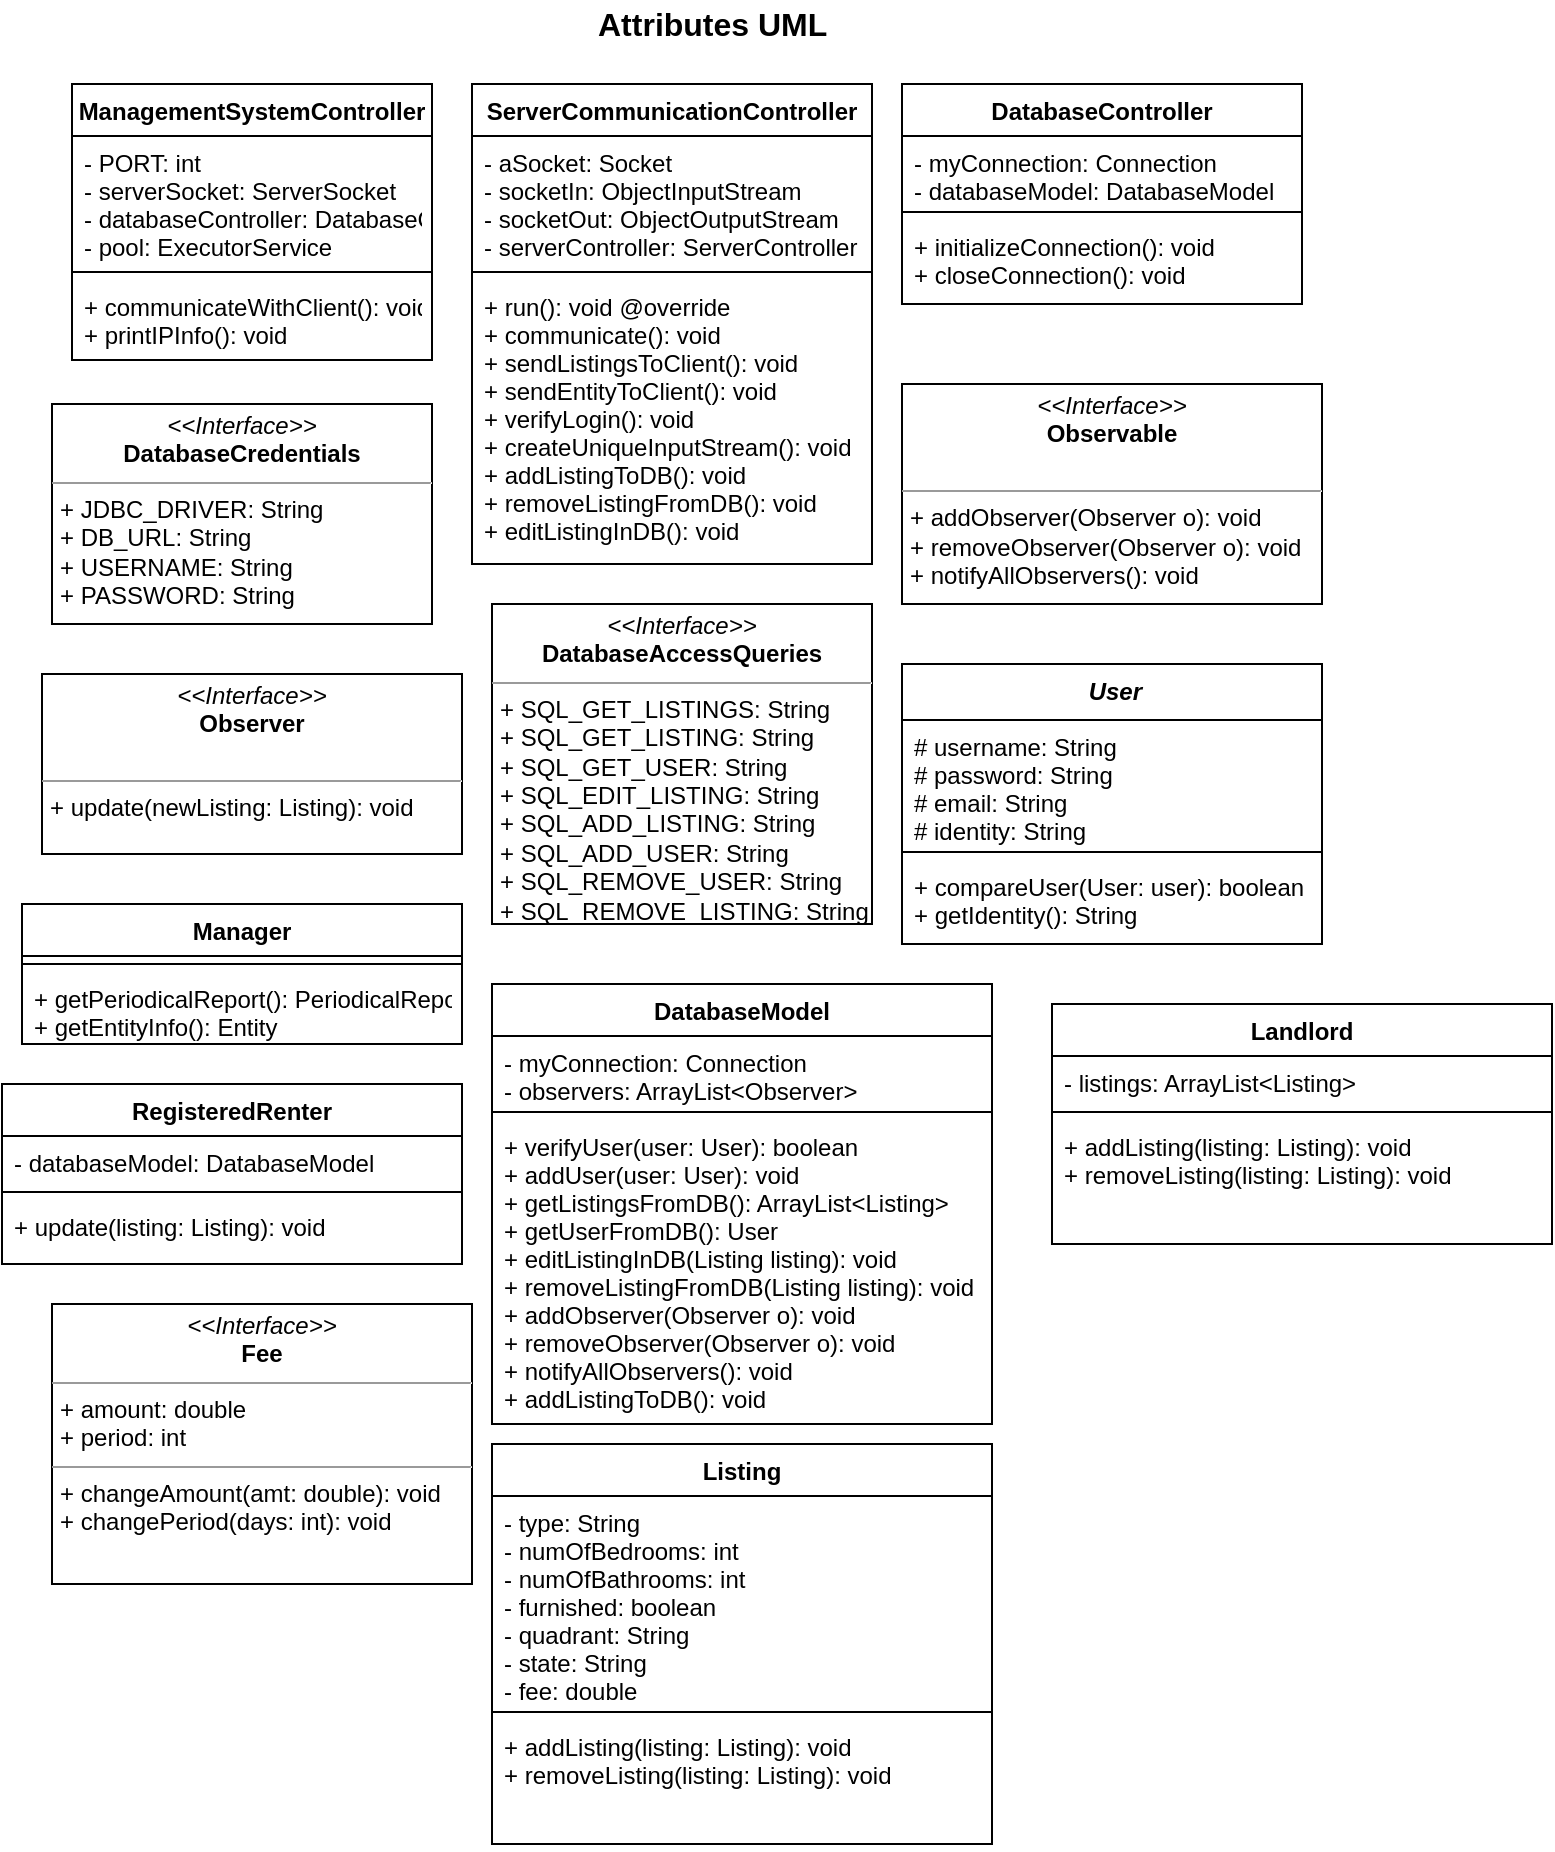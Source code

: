 <mxfile version="12.1.7" type="device" pages="2"><diagram id="ZjLMjwhQhprOJJlXnd0U" name="Server"><mxGraphModel dx="932" dy="666" grid="1" gridSize="10" guides="1" tooltips="1" connect="1" arrows="1" fold="1" page="1" pageScale="1" pageWidth="850" pageHeight="1100" math="0" shadow="0"><root><mxCell id="0"/><mxCell id="1" parent="0"/><mxCell id="1VRSqPTS7MDzM6fTv4VK-1" value="ManagementSystemController" style="swimlane;fontStyle=1;align=center;verticalAlign=top;childLayout=stackLayout;horizontal=1;startSize=26;horizontalStack=0;resizeParent=1;resizeParentMax=0;resizeLast=0;collapsible=1;marginBottom=0;" parent="1" vertex="1"><mxGeometry x="50" y="70" width="180" height="138" as="geometry"/></mxCell><mxCell id="1VRSqPTS7MDzM6fTv4VK-2" value="- PORT: int&#10;- serverSocket: ServerSocket&#10;- databaseController: DatabaseController&#10;- pool: ExecutorService" style="text;strokeColor=none;fillColor=none;align=left;verticalAlign=top;spacingLeft=4;spacingRight=4;overflow=hidden;rotatable=0;points=[[0,0.5],[1,0.5]];portConstraint=eastwest;" parent="1VRSqPTS7MDzM6fTv4VK-1" vertex="1"><mxGeometry y="26" width="180" height="64" as="geometry"/></mxCell><mxCell id="1VRSqPTS7MDzM6fTv4VK-3" value="" style="line;strokeWidth=1;fillColor=none;align=left;verticalAlign=middle;spacingTop=-1;spacingLeft=3;spacingRight=3;rotatable=0;labelPosition=right;points=[];portConstraint=eastwest;" parent="1VRSqPTS7MDzM6fTv4VK-1" vertex="1"><mxGeometry y="90" width="180" height="8" as="geometry"/></mxCell><mxCell id="1VRSqPTS7MDzM6fTv4VK-4" value="+ communicateWithClient(): void&#10;+ printIPInfo(): void" style="text;strokeColor=none;fillColor=none;align=left;verticalAlign=top;spacingLeft=4;spacingRight=4;overflow=hidden;rotatable=0;points=[[0,0.5],[1,0.5]];portConstraint=eastwest;" parent="1VRSqPTS7MDzM6fTv4VK-1" vertex="1"><mxGeometry y="98" width="180" height="40" as="geometry"/></mxCell><mxCell id="1VRSqPTS7MDzM6fTv4VK-5" value="ServerCommunicationController" style="swimlane;fontStyle=1;align=center;verticalAlign=top;childLayout=stackLayout;horizontal=1;startSize=26;horizontalStack=0;resizeParent=1;resizeParentMax=0;resizeLast=0;collapsible=1;marginBottom=0;" parent="1" vertex="1"><mxGeometry x="250" y="70" width="200" height="240" as="geometry"/></mxCell><mxCell id="1VRSqPTS7MDzM6fTv4VK-6" value="- aSocket: Socket&#10;- socketIn: ObjectInputStream&#10;- socketOut: ObjectOutputStream&#10;- serverController: ServerController" style="text;strokeColor=none;fillColor=none;align=left;verticalAlign=top;spacingLeft=4;spacingRight=4;overflow=hidden;rotatable=0;points=[[0,0.5],[1,0.5]];portConstraint=eastwest;" parent="1VRSqPTS7MDzM6fTv4VK-5" vertex="1"><mxGeometry y="26" width="200" height="64" as="geometry"/></mxCell><mxCell id="1VRSqPTS7MDzM6fTv4VK-7" value="" style="line;strokeWidth=1;fillColor=none;align=left;verticalAlign=middle;spacingTop=-1;spacingLeft=3;spacingRight=3;rotatable=0;labelPosition=right;points=[];portConstraint=eastwest;" parent="1VRSqPTS7MDzM6fTv4VK-5" vertex="1"><mxGeometry y="90" width="200" height="8" as="geometry"/></mxCell><mxCell id="1VRSqPTS7MDzM6fTv4VK-8" value="+ run(): void @override&#10;+ communicate(): void&#10;+ sendListingsToClient(): void&#10;+ sendEntityToClient(): void&#10;+ verifyLogin(): void&#10;+ createUniqueInputStream(): void&#10;+ addListingToDB(): void&#10;+ removeListingFromDB(): void&#10;+ editListingInDB(): void&#10;" style="text;strokeColor=none;fillColor=none;align=left;verticalAlign=top;spacingLeft=4;spacingRight=4;overflow=hidden;rotatable=0;points=[[0,0.5],[1,0.5]];portConstraint=eastwest;" parent="1VRSqPTS7MDzM6fTv4VK-5" vertex="1"><mxGeometry y="98" width="200" height="142" as="geometry"/></mxCell><mxCell id="1VRSqPTS7MDzM6fTv4VK-9" value="DatabaseController" style="swimlane;fontStyle=1;align=center;verticalAlign=top;childLayout=stackLayout;horizontal=1;startSize=26;horizontalStack=0;resizeParent=1;resizeParentMax=0;resizeLast=0;collapsible=1;marginBottom=0;" parent="1" vertex="1"><mxGeometry x="465" y="70" width="200" height="110" as="geometry"/></mxCell><mxCell id="1VRSqPTS7MDzM6fTv4VK-10" value="- myConnection: Connection&#10;- databaseModel: DatabaseModel" style="text;strokeColor=none;fillColor=none;align=left;verticalAlign=top;spacingLeft=4;spacingRight=4;overflow=hidden;rotatable=0;points=[[0,0.5],[1,0.5]];portConstraint=eastwest;" parent="1VRSqPTS7MDzM6fTv4VK-9" vertex="1"><mxGeometry y="26" width="200" height="34" as="geometry"/></mxCell><mxCell id="1VRSqPTS7MDzM6fTv4VK-11" value="" style="line;strokeWidth=1;fillColor=none;align=left;verticalAlign=middle;spacingTop=-1;spacingLeft=3;spacingRight=3;rotatable=0;labelPosition=right;points=[];portConstraint=eastwest;" parent="1VRSqPTS7MDzM6fTv4VK-9" vertex="1"><mxGeometry y="60" width="200" height="8" as="geometry"/></mxCell><mxCell id="1VRSqPTS7MDzM6fTv4VK-12" value="+ initializeConnection(): void&#10;+ closeConnection(): void&#10;" style="text;strokeColor=none;fillColor=none;align=left;verticalAlign=top;spacingLeft=4;spacingRight=4;overflow=hidden;rotatable=0;points=[[0,0.5],[1,0.5]];portConstraint=eastwest;" parent="1VRSqPTS7MDzM6fTv4VK-9" vertex="1"><mxGeometry y="68" width="200" height="42" as="geometry"/></mxCell><mxCell id="1VRSqPTS7MDzM6fTv4VK-17" value="&lt;p style=&quot;margin: 0px ; margin-top: 4px ; text-align: center&quot;&gt;&lt;i&gt;&amp;lt;&amp;lt;Interface&amp;gt;&amp;gt;&lt;/i&gt;&lt;br&gt;&lt;b&gt;DatabaseCredentials&lt;/b&gt;&lt;/p&gt;&lt;hr size=&quot;1&quot;&gt;&lt;p style=&quot;margin: 0px ; margin-left: 4px&quot;&gt;+ JDBC_DRIVER: String&lt;/p&gt;&lt;p style=&quot;margin: 0px ; margin-left: 4px&quot;&gt;+ DB_URL: String&lt;/p&gt;&lt;p style=&quot;margin: 0px ; margin-left: 4px&quot;&gt;+ USERNAME: String&lt;/p&gt;&lt;p style=&quot;margin: 0px ; margin-left: 4px&quot;&gt;+ PASSWORD: String&lt;/p&gt;" style="verticalAlign=top;align=left;overflow=fill;fontSize=12;fontFamily=Helvetica;html=1;" parent="1" vertex="1"><mxGeometry x="40" y="230" width="190" height="110" as="geometry"/></mxCell><mxCell id="1VRSqPTS7MDzM6fTv4VK-18" value="&lt;p style=&quot;margin: 0px ; margin-top: 4px ; text-align: center&quot;&gt;&lt;i&gt;&amp;lt;&amp;lt;Interface&amp;gt;&amp;gt;&lt;/i&gt;&lt;br&gt;&lt;b&gt;DatabaseAccessQueries&lt;/b&gt;&lt;/p&gt;&lt;hr size=&quot;1&quot;&gt;&lt;p style=&quot;margin: 0px ; margin-left: 4px&quot;&gt;+ SQL_GET_LISTINGS: String&lt;/p&gt;&lt;p style=&quot;margin: 0px ; margin-left: 4px&quot;&gt;+ SQL_GET_LISTING: String&lt;/p&gt;&lt;p style=&quot;margin: 0px ; margin-left: 4px&quot;&gt;+ SQL_GET_USER: String&lt;/p&gt;&lt;p style=&quot;margin: 0px ; margin-left: 4px&quot;&gt;+ SQL_EDIT_LISTING: String&lt;/p&gt;&lt;p style=&quot;margin: 0px ; margin-left: 4px&quot;&gt;+ SQL_ADD_LISTING: String&lt;/p&gt;&lt;p style=&quot;margin: 0px ; margin-left: 4px&quot;&gt;+ SQL_ADD_USER: String&lt;/p&gt;&lt;p style=&quot;margin: 0px ; margin-left: 4px&quot;&gt;+ SQL_REMOVE_USER: String&lt;/p&gt;&lt;p style=&quot;margin: 0px ; margin-left: 4px&quot;&gt;+ SQL_REMOVE_LISTING: String&lt;/p&gt;" style="verticalAlign=top;align=left;overflow=fill;fontSize=12;fontFamily=Helvetica;html=1;" parent="1" vertex="1"><mxGeometry x="260" y="330" width="190" height="160" as="geometry"/></mxCell><mxCell id="1VRSqPTS7MDzM6fTv4VK-20" value="&lt;p style=&quot;margin: 0px ; margin-top: 4px ; text-align: center&quot;&gt;&lt;i&gt;&amp;lt;&amp;lt;Interface&amp;gt;&amp;gt;&lt;/i&gt;&lt;br&gt;&lt;b&gt;Observable&lt;/b&gt;&lt;/p&gt;&lt;p style=&quot;margin: 0px ; margin-left: 4px&quot;&gt;&lt;br&gt;&lt;/p&gt;&lt;hr size=&quot;1&quot;&gt;&lt;p style=&quot;margin: 0px ; margin-left: 4px&quot;&gt;+ addObserver(Observer o): void&lt;/p&gt;&lt;p style=&quot;margin: 0px ; margin-left: 4px&quot;&gt;+ removeObserver(Observer o): void&lt;/p&gt;&lt;p style=&quot;margin: 0px ; margin-left: 4px&quot;&gt;+ notifyAllObservers(): void&lt;/p&gt;" style="verticalAlign=top;align=left;overflow=fill;fontSize=12;fontFamily=Helvetica;html=1;" parent="1" vertex="1"><mxGeometry x="465" y="220" width="210" height="110" as="geometry"/></mxCell><mxCell id="1VRSqPTS7MDzM6fTv4VK-21" value="&lt;p style=&quot;margin: 0px ; margin-top: 4px ; text-align: center&quot;&gt;&lt;i&gt;&amp;lt;&amp;lt;Interface&amp;gt;&amp;gt;&lt;/i&gt;&lt;br&gt;&lt;b&gt;Observer&lt;/b&gt;&lt;/p&gt;&lt;p style=&quot;margin: 0px ; margin-left: 4px&quot;&gt;&lt;br&gt;&lt;/p&gt;&lt;hr size=&quot;1&quot;&gt;&lt;p style=&quot;margin: 0px ; margin-left: 4px&quot;&gt;+ update(newListing: Listing): void&lt;/p&gt;" style="verticalAlign=top;align=left;overflow=fill;fontSize=12;fontFamily=Helvetica;html=1;" parent="1" vertex="1"><mxGeometry x="35" y="365" width="210" height="90" as="geometry"/></mxCell><mxCell id="1VRSqPTS7MDzM6fTv4VK-22" value="DatabaseModel" style="swimlane;fontStyle=1;align=center;verticalAlign=top;childLayout=stackLayout;horizontal=1;startSize=26;horizontalStack=0;resizeParent=1;resizeParentMax=0;resizeLast=0;collapsible=1;marginBottom=0;" parent="1" vertex="1"><mxGeometry x="260" y="520" width="250" height="220" as="geometry"/></mxCell><mxCell id="1VRSqPTS7MDzM6fTv4VK-23" value="- myConnection: Connection&#10;- observers: ArrayList&lt;Observer&gt;" style="text;strokeColor=none;fillColor=none;align=left;verticalAlign=top;spacingLeft=4;spacingRight=4;overflow=hidden;rotatable=0;points=[[0,0.5],[1,0.5]];portConstraint=eastwest;" parent="1VRSqPTS7MDzM6fTv4VK-22" vertex="1"><mxGeometry y="26" width="250" height="34" as="geometry"/></mxCell><mxCell id="1VRSqPTS7MDzM6fTv4VK-24" value="" style="line;strokeWidth=1;fillColor=none;align=left;verticalAlign=middle;spacingTop=-1;spacingLeft=3;spacingRight=3;rotatable=0;labelPosition=right;points=[];portConstraint=eastwest;" parent="1VRSqPTS7MDzM6fTv4VK-22" vertex="1"><mxGeometry y="60" width="250" height="8" as="geometry"/></mxCell><mxCell id="1VRSqPTS7MDzM6fTv4VK-25" value="+ verifyUser(user: User): boolean&#10;+ addUser(user: User): void&#10;+ getListingsFromDB(): ArrayList&lt;Listing&gt;&#10;+ getUserFromDB(): User&#10;+ editListingInDB(Listing listing): void&#10;+ removeListingFromDB(Listing listing): void&#10;+ addObserver(Observer o): void&#10;+ removeObserver(Observer o): void&#10;+ notifyAllObservers(): void&#10;+ addListingToDB(): void" style="text;strokeColor=none;fillColor=none;align=left;verticalAlign=top;spacingLeft=4;spacingRight=4;overflow=hidden;rotatable=0;points=[[0,0.5],[1,0.5]];portConstraint=eastwest;" parent="1VRSqPTS7MDzM6fTv4VK-22" vertex="1"><mxGeometry y="68" width="250" height="152" as="geometry"/></mxCell><mxCell id="1VRSqPTS7MDzM6fTv4VK-30" value=" User" style="swimlane;fontStyle=3;align=center;verticalAlign=top;childLayout=stackLayout;horizontal=1;startSize=28;horizontalStack=0;resizeParent=1;resizeParentMax=0;resizeLast=0;collapsible=1;marginBottom=0;shadow=0;comic=0;noLabel=0;autosize=1;" parent="1" vertex="1"><mxGeometry x="465" y="360" width="210" height="140" as="geometry"><mxRectangle x="530" y="525" width="60" height="26" as="alternateBounds"/></mxGeometry></mxCell><mxCell id="1VRSqPTS7MDzM6fTv4VK-31" value="# username: String&#10;# password: String&#10;# email: String&#10;# identity: String" style="text;strokeColor=none;fillColor=none;align=left;verticalAlign=top;spacingLeft=4;spacingRight=4;overflow=hidden;rotatable=0;points=[[0,0.5],[1,0.5]];portConstraint=eastwest;" parent="1VRSqPTS7MDzM6fTv4VK-30" vertex="1"><mxGeometry y="28" width="210" height="62" as="geometry"/></mxCell><mxCell id="1VRSqPTS7MDzM6fTv4VK-32" value="" style="line;strokeWidth=1;fillColor=none;align=left;verticalAlign=middle;spacingTop=-1;spacingLeft=3;spacingRight=3;rotatable=0;labelPosition=right;points=[];portConstraint=eastwest;" parent="1VRSqPTS7MDzM6fTv4VK-30" vertex="1"><mxGeometry y="90" width="210" height="8" as="geometry"/></mxCell><mxCell id="1VRSqPTS7MDzM6fTv4VK-33" value="+ compareUser(User: user): boolean&#10;+ getIdentity(): String" style="text;strokeColor=none;fillColor=none;align=left;verticalAlign=top;spacingLeft=4;spacingRight=4;overflow=hidden;rotatable=0;points=[[0,0.5],[1,0.5]];portConstraint=eastwest;" parent="1VRSqPTS7MDzM6fTv4VK-30" vertex="1"><mxGeometry y="98" width="210" height="42" as="geometry"/></mxCell><mxCell id="0YHvkVPW5jOjqo-E0-1i-1" value="Manager" style="swimlane;fontStyle=1;align=center;verticalAlign=top;childLayout=stackLayout;horizontal=1;startSize=26;horizontalStack=0;resizeParent=1;resizeParentMax=0;resizeLast=0;collapsible=1;marginBottom=0;" parent="1" vertex="1"><mxGeometry x="25" y="480" width="220" height="70" as="geometry"/></mxCell><mxCell id="0YHvkVPW5jOjqo-E0-1i-3" value="" style="line;strokeWidth=1;fillColor=none;align=left;verticalAlign=middle;spacingTop=-1;spacingLeft=3;spacingRight=3;rotatable=0;labelPosition=right;points=[];portConstraint=eastwest;" parent="0YHvkVPW5jOjqo-E0-1i-1" vertex="1"><mxGeometry y="26" width="220" height="8" as="geometry"/></mxCell><mxCell id="0YHvkVPW5jOjqo-E0-1i-4" value="+ getPeriodicalReport(): PeriodicalReport&#10;+ getEntityInfo(): Entity" style="text;strokeColor=none;fillColor=none;align=left;verticalAlign=top;spacingLeft=4;spacingRight=4;overflow=hidden;rotatable=0;points=[[0,0.5],[1,0.5]];portConstraint=eastwest;" parent="0YHvkVPW5jOjqo-E0-1i-1" vertex="1"><mxGeometry y="34" width="220" height="36" as="geometry"/></mxCell><mxCell id="0YHvkVPW5jOjqo-E0-1i-5" value="RegisteredRenter" style="swimlane;fontStyle=1;align=center;verticalAlign=top;childLayout=stackLayout;horizontal=1;startSize=26;horizontalStack=0;resizeParent=1;resizeParentMax=0;resizeLast=0;collapsible=1;marginBottom=0;" parent="1" vertex="1"><mxGeometry x="15" y="570" width="230" height="90" as="geometry"/></mxCell><mxCell id="0YHvkVPW5jOjqo-E0-1i-6" value="- databaseModel: DatabaseModel" style="text;strokeColor=none;fillColor=none;align=left;verticalAlign=top;spacingLeft=4;spacingRight=4;overflow=hidden;rotatable=0;points=[[0,0.5],[1,0.5]];portConstraint=eastwest;" parent="0YHvkVPW5jOjqo-E0-1i-5" vertex="1"><mxGeometry y="26" width="230" height="24" as="geometry"/></mxCell><mxCell id="0YHvkVPW5jOjqo-E0-1i-7" value="" style="line;strokeWidth=1;fillColor=none;align=left;verticalAlign=middle;spacingTop=-1;spacingLeft=3;spacingRight=3;rotatable=0;labelPosition=right;points=[];portConstraint=eastwest;" parent="0YHvkVPW5jOjqo-E0-1i-5" vertex="1"><mxGeometry y="50" width="230" height="8" as="geometry"/></mxCell><mxCell id="0YHvkVPW5jOjqo-E0-1i-8" value="+ update(listing: Listing): void" style="text;strokeColor=none;fillColor=none;align=left;verticalAlign=top;spacingLeft=4;spacingRight=4;overflow=hidden;rotatable=0;points=[[0,0.5],[1,0.5]];portConstraint=eastwest;" parent="0YHvkVPW5jOjqo-E0-1i-5" vertex="1"><mxGeometry y="58" width="230" height="32" as="geometry"/></mxCell><mxCell id="0YHvkVPW5jOjqo-E0-1i-9" value="Landlord" style="swimlane;fontStyle=1;align=center;verticalAlign=top;childLayout=stackLayout;horizontal=1;startSize=26;horizontalStack=0;resizeParent=1;resizeParentMax=0;resizeLast=0;collapsible=1;marginBottom=0;" parent="1" vertex="1"><mxGeometry x="540" y="530" width="250" height="120" as="geometry"/></mxCell><mxCell id="0YHvkVPW5jOjqo-E0-1i-10" value="- listings: ArrayList&lt;Listing&gt;" style="text;strokeColor=none;fillColor=none;align=left;verticalAlign=top;spacingLeft=4;spacingRight=4;overflow=hidden;rotatable=0;points=[[0,0.5],[1,0.5]];portConstraint=eastwest;" parent="0YHvkVPW5jOjqo-E0-1i-9" vertex="1"><mxGeometry y="26" width="250" height="24" as="geometry"/></mxCell><mxCell id="0YHvkVPW5jOjqo-E0-1i-11" value="" style="line;strokeWidth=1;fillColor=none;align=left;verticalAlign=middle;spacingTop=-1;spacingLeft=3;spacingRight=3;rotatable=0;labelPosition=right;points=[];portConstraint=eastwest;" parent="0YHvkVPW5jOjqo-E0-1i-9" vertex="1"><mxGeometry y="50" width="250" height="8" as="geometry"/></mxCell><mxCell id="0YHvkVPW5jOjqo-E0-1i-12" value="+ addListing(listing: Listing): void&#10;+ removeListing(listing: Listing): void&#10;" style="text;strokeColor=none;fillColor=none;align=left;verticalAlign=top;spacingLeft=4;spacingRight=4;overflow=hidden;rotatable=0;points=[[0,0.5],[1,0.5]];portConstraint=eastwest;" parent="0YHvkVPW5jOjqo-E0-1i-9" vertex="1"><mxGeometry y="58" width="250" height="62" as="geometry"/></mxCell><mxCell id="vVW0H-O7tE9nujV-NMXP-1" value="&lt;font style=&quot;font-size: 16px&quot;&gt;&lt;b&gt;Attributes UML&lt;/b&gt;&lt;/font&gt;" style="text;html=1;resizable=0;points=[];autosize=1;align=left;verticalAlign=top;spacingTop=-4;" parent="1" vertex="1"><mxGeometry x="311" y="28" width="130" height="20" as="geometry"/></mxCell><mxCell id="81FtQfSfMFR2jLFOsVWR-1" value="&lt;p style=&quot;margin: 0px ; margin-top: 4px ; text-align: center&quot;&gt;&lt;i&gt;&amp;lt;&amp;lt;Interface&amp;gt;&amp;gt;&lt;/i&gt;&lt;br&gt;&lt;b&gt;Fee&lt;/b&gt;&lt;/p&gt;&lt;hr size=&quot;1&quot;&gt;&lt;p style=&quot;margin: 0px ; margin-left: 4px&quot;&gt;+ amount: double&lt;/p&gt;&lt;p style=&quot;margin: 0px ; margin-left: 4px&quot;&gt;+ period: int&lt;/p&gt;&lt;hr size=&quot;1&quot;&gt;&lt;p style=&quot;margin: 0px ; margin-left: 4px&quot;&gt;+ changeAmount(amt: double): void&lt;/p&gt;&lt;p style=&quot;margin: 0px ; margin-left: 4px&quot;&gt;+ changePeriod(days: int): void&lt;/p&gt;" style="verticalAlign=top;align=left;overflow=fill;fontSize=12;fontFamily=Helvetica;html=1;" vertex="1" parent="1"><mxGeometry x="40" y="680" width="210" height="140" as="geometry"/></mxCell><mxCell id="pCwUTitEXLN4mReFkIKt-1" value="Listing" style="swimlane;fontStyle=1;align=center;verticalAlign=top;childLayout=stackLayout;horizontal=1;startSize=26;horizontalStack=0;resizeParent=1;resizeParentMax=0;resizeLast=0;collapsible=1;marginBottom=0;" vertex="1" parent="1"><mxGeometry x="260" y="750" width="250" height="200" as="geometry"/></mxCell><mxCell id="pCwUTitEXLN4mReFkIKt-2" value="- type: String&#10;- numOfBedrooms: int&#10;- numOfBathrooms: int&#10;- furnished: boolean&#10;- quadrant: String&#10;- state: String&#10;- fee: double" style="text;strokeColor=none;fillColor=none;align=left;verticalAlign=top;spacingLeft=4;spacingRight=4;overflow=hidden;rotatable=0;points=[[0,0.5],[1,0.5]];portConstraint=eastwest;" vertex="1" parent="pCwUTitEXLN4mReFkIKt-1"><mxGeometry y="26" width="250" height="104" as="geometry"/></mxCell><mxCell id="pCwUTitEXLN4mReFkIKt-3" value="" style="line;strokeWidth=1;fillColor=none;align=left;verticalAlign=middle;spacingTop=-1;spacingLeft=3;spacingRight=3;rotatable=0;labelPosition=right;points=[];portConstraint=eastwest;" vertex="1" parent="pCwUTitEXLN4mReFkIKt-1"><mxGeometry y="130" width="250" height="8" as="geometry"/></mxCell><mxCell id="pCwUTitEXLN4mReFkIKt-4" value="+ addListing(listing: Listing): void&#10;+ removeListing(listing: Listing): void&#10;" style="text;strokeColor=none;fillColor=none;align=left;verticalAlign=top;spacingLeft=4;spacingRight=4;overflow=hidden;rotatable=0;points=[[0,0.5],[1,0.5]];portConstraint=eastwest;" vertex="1" parent="pCwUTitEXLN4mReFkIKt-1"><mxGeometry y="138" width="250" height="62" as="geometry"/></mxCell></root></mxGraphModel></diagram><diagram id="3SUpSqxtFr_uW6Sz9uFa" name="Client"><mxGraphModel dx="932" dy="666" grid="1" gridSize="10" guides="1" tooltips="1" connect="1" arrows="1" fold="1" page="1" pageScale="1" pageWidth="850" pageHeight="1100" math="0" shadow="0"><root><mxCell id="Jm9Ah27cHykwQWeEHrTl-0"/><mxCell id="Jm9Ah27cHykwQWeEHrTl-1" parent="Jm9Ah27cHykwQWeEHrTl-0"/><mxCell id="Jm9Ah27cHykwQWeEHrTl-2" value="ClientCommunicationController" style="swimlane;fontStyle=1;align=center;verticalAlign=top;childLayout=stackLayout;horizontal=1;startSize=26;horizontalStack=0;resizeParent=1;resizeParentMax=0;resizeLast=0;collapsible=1;marginBottom=0;shadow=0;comic=0;" parent="Jm9Ah27cHykwQWeEHrTl-1" vertex="1"><mxGeometry x="70" y="50" width="200" height="280" as="geometry"/></mxCell><mxCell id="Jm9Ah27cHykwQWeEHrTl-3" value="- socketOut: ObjectOutputStream&#10;- aSocket: Socket&#10;- socketIn: ObjectInputStream&#10;- loginController: Controller&#10;- emailController: Controller&#10;- mainController: Controller&#10;- searchListingController: Controller&#10;- listingsController: Controller&#10;- createListingController: Controller" style="text;strokeColor=none;fillColor=none;align=left;verticalAlign=top;spacingLeft=4;spacingRight=4;overflow=hidden;rotatable=0;points=[[0,0.5],[1,0.5]];portConstraint=eastwest;" parent="Jm9Ah27cHykwQWeEHrTl-2" vertex="1"><mxGeometry y="26" width="200" height="144" as="geometry"/></mxCell><mxCell id="Jm9Ah27cHykwQWeEHrTl-4" value="" style="line;strokeWidth=1;fillColor=none;align=left;verticalAlign=middle;spacingTop=-1;spacingLeft=3;spacingRight=3;rotatable=0;labelPosition=right;points=[];portConstraint=eastwest;" parent="Jm9Ah27cHykwQWeEHrTl-2" vertex="1"><mxGeometry y="170" width="200" height="8" as="geometry"/></mxCell><mxCell id="Jm9Ah27cHykwQWeEHrTl-5" value="+ main(args: String[]): void&#10;+ showMainWindow(): void&#10;+ showEmailView(): void&#10;+ showSearchListingView(): void&#10;+ showListingsView(): void&#10;+ showCreateListingView(): void" style="text;strokeColor=none;fillColor=none;align=left;verticalAlign=top;spacingLeft=4;spacingRight=4;overflow=hidden;rotatable=0;points=[[0,0.5],[1,0.5]];portConstraint=eastwest;" parent="Jm9Ah27cHykwQWeEHrTl-2" vertex="1"><mxGeometry y="178" width="200" height="102" as="geometry"/></mxCell><mxCell id="mTyMY5fy8ARRNTaRjfbF-0" value="Controller" style="swimlane;fontStyle=3;align=center;verticalAlign=top;childLayout=stackLayout;horizontal=1;startSize=26;horizontalStack=0;resizeParent=1;resizeParentMax=0;resizeLast=0;collapsible=1;marginBottom=0;shadow=0;comic=0;" parent="Jm9Ah27cHykwQWeEHrTl-1" vertex="1"><mxGeometry x="290" y="50" width="360" height="68" as="geometry"/></mxCell><mxCell id="mTyMY5fy8ARRNTaRjfbF-1" value="# clientCommunicationController: ClientCommunicationController" style="text;strokeColor=none;fillColor=none;align=left;verticalAlign=top;spacingLeft=4;spacingRight=4;overflow=hidden;rotatable=0;points=[[0,0.5],[1,0.5]];portConstraint=eastwest;" parent="mTyMY5fy8ARRNTaRjfbF-0" vertex="1"><mxGeometry y="26" width="360" height="34" as="geometry"/></mxCell><mxCell id="mTyMY5fy8ARRNTaRjfbF-2" value="" style="line;strokeWidth=1;fillColor=none;align=left;verticalAlign=middle;spacingTop=-1;spacingLeft=3;spacingRight=3;rotatable=0;labelPosition=right;points=[];portConstraint=eastwest;" parent="mTyMY5fy8ARRNTaRjfbF-0" vertex="1"><mxGeometry y="60" width="360" height="8" as="geometry"/></mxCell><mxCell id="mTyMY5fy8ARRNTaRjfbF-4" value="LoginController" style="swimlane;fontStyle=1;align=center;verticalAlign=top;childLayout=stackLayout;horizontal=1;startSize=26;horizontalStack=0;resizeParent=1;resizeParentMax=0;resizeLast=0;collapsible=1;marginBottom=0;shadow=0;comic=0;" parent="Jm9Ah27cHykwQWeEHrTl-1" vertex="1"><mxGeometry x="60" y="350" width="200" height="140" as="geometry"/></mxCell><mxCell id="mTyMY5fy8ARRNTaRjfbF-5" value="- loginView: LoginView&#10;- verified: boolean&#10;- user: User" style="text;strokeColor=none;fillColor=none;align=left;verticalAlign=top;spacingLeft=4;spacingRight=4;overflow=hidden;rotatable=0;points=[[0,0.5],[1,0.5]];portConstraint=eastwest;" parent="mTyMY5fy8ARRNTaRjfbF-4" vertex="1"><mxGeometry y="26" width="200" height="64" as="geometry"/></mxCell><mxCell id="mTyMY5fy8ARRNTaRjfbF-6" value="" style="line;strokeWidth=1;fillColor=none;align=left;verticalAlign=middle;spacingTop=-1;spacingLeft=3;spacingRight=3;rotatable=0;labelPosition=right;points=[];portConstraint=eastwest;" parent="mTyMY5fy8ARRNTaRjfbF-4" vertex="1"><mxGeometry y="90" width="200" height="8" as="geometry"/></mxCell><mxCell id="mTyMY5fy8ARRNTaRjfbF-7" value="+ loginListen(): void&#10;+ isVerified(): boolean" style="text;strokeColor=none;fillColor=none;align=left;verticalAlign=top;spacingLeft=4;spacingRight=4;overflow=hidden;rotatable=0;points=[[0,0.5],[1,0.5]];portConstraint=eastwest;" parent="mTyMY5fy8ARRNTaRjfbF-4" vertex="1"><mxGeometry y="98" width="200" height="42" as="geometry"/></mxCell><mxCell id="mTyMY5fy8ARRNTaRjfbF-8" value="EmailController" style="swimlane;fontStyle=1;align=center;verticalAlign=top;childLayout=stackLayout;horizontal=1;startSize=26;horizontalStack=0;resizeParent=1;resizeParentMax=0;resizeLast=0;collapsible=1;marginBottom=0;shadow=0;comic=0;" parent="Jm9Ah27cHykwQWeEHrTl-1" vertex="1"><mxGeometry x="290" y="150" width="200" height="100" as="geometry"/></mxCell><mxCell id="mTyMY5fy8ARRNTaRjfbF-9" value="- emailView: EmailView&#10;" style="text;strokeColor=none;fillColor=none;align=left;verticalAlign=top;spacingLeft=4;spacingRight=4;overflow=hidden;rotatable=0;points=[[0,0.5],[1,0.5]];portConstraint=eastwest;" parent="mTyMY5fy8ARRNTaRjfbF-8" vertex="1"><mxGeometry y="26" width="200" height="34" as="geometry"/></mxCell><mxCell id="mTyMY5fy8ARRNTaRjfbF-10" value="" style="line;strokeWidth=1;fillColor=none;align=left;verticalAlign=middle;spacingTop=-1;spacingLeft=3;spacingRight=3;rotatable=0;labelPosition=right;points=[];portConstraint=eastwest;" parent="mTyMY5fy8ARRNTaRjfbF-8" vertex="1"><mxGeometry y="60" width="200" height="8" as="geometry"/></mxCell><mxCell id="mTyMY5fy8ARRNTaRjfbF-11" value="+ sendEmailListen();" style="text;strokeColor=none;fillColor=none;align=left;verticalAlign=top;spacingLeft=4;spacingRight=4;overflow=hidden;rotatable=0;points=[[0,0.5],[1,0.5]];portConstraint=eastwest;" parent="mTyMY5fy8ARRNTaRjfbF-8" vertex="1"><mxGeometry y="68" width="200" height="32" as="geometry"/></mxCell><mxCell id="mTyMY5fy8ARRNTaRjfbF-12" value="MainController" style="swimlane;fontStyle=1;align=center;verticalAlign=top;childLayout=stackLayout;horizontal=1;startSize=26;horizontalStack=0;resizeParent=1;resizeParentMax=0;resizeLast=0;collapsible=1;marginBottom=0;shadow=0;comic=0;" parent="Jm9Ah27cHykwQWeEHrTl-1" vertex="1"><mxGeometry x="540" y="150" width="200" height="180" as="geometry"/></mxCell><mxCell id="mTyMY5fy8ARRNTaRjfbF-13" value="- mainView: MainView" style="text;strokeColor=none;fillColor=none;align=left;verticalAlign=top;spacingLeft=4;spacingRight=4;overflow=hidden;rotatable=0;points=[[0,0.5],[1,0.5]];portConstraint=eastwest;" parent="mTyMY5fy8ARRNTaRjfbF-12" vertex="1"><mxGeometry y="26" width="200" height="34" as="geometry"/></mxCell><mxCell id="mTyMY5fy8ARRNTaRjfbF-14" value="" style="line;strokeWidth=1;fillColor=none;align=left;verticalAlign=middle;spacingTop=-1;spacingLeft=3;spacingRight=3;rotatable=0;labelPosition=right;points=[];portConstraint=eastwest;" parent="mTyMY5fy8ARRNTaRjfbF-12" vertex="1"><mxGeometry y="60" width="200" height="8" as="geometry"/></mxCell><mxCell id="mTyMY5fy8ARRNTaRjfbF-15" value="+ searchListingListen(): void&#10;+ editListingListen(): void&#10;+ unsubscribeListen(): void&#10;+ createListingListen(): void&#10;+ getPeriodicalReportListen(): void&#10;+ changeFeeListen(): void&#10;+ viewEntityListen(): void&#10;" style="text;strokeColor=none;fillColor=none;align=left;verticalAlign=top;spacingLeft=4;spacingRight=4;overflow=hidden;rotatable=0;points=[[0,0.5],[1,0.5]];portConstraint=eastwest;" parent="mTyMY5fy8ARRNTaRjfbF-12" vertex="1"><mxGeometry y="68" width="200" height="112" as="geometry"/></mxCell><mxCell id="mTyMY5fy8ARRNTaRjfbF-16" value="SearchListingController" style="swimlane;fontStyle=1;align=center;verticalAlign=top;childLayout=stackLayout;horizontal=1;startSize=26;horizontalStack=0;resizeParent=1;resizeParentMax=0;resizeLast=0;collapsible=1;marginBottom=0;shadow=0;comic=0;" parent="Jm9Ah27cHykwQWeEHrTl-1" vertex="1"><mxGeometry x="290" y="280" width="230" height="100" as="geometry"/></mxCell><mxCell id="mTyMY5fy8ARRNTaRjfbF-17" value="- searchListingView: SearchListingView" style="text;strokeColor=none;fillColor=none;align=left;verticalAlign=top;spacingLeft=4;spacingRight=4;overflow=hidden;rotatable=0;points=[[0,0.5],[1,0.5]];portConstraint=eastwest;" parent="mTyMY5fy8ARRNTaRjfbF-16" vertex="1"><mxGeometry y="26" width="230" height="34" as="geometry"/></mxCell><mxCell id="mTyMY5fy8ARRNTaRjfbF-18" value="" style="line;strokeWidth=1;fillColor=none;align=left;verticalAlign=middle;spacingTop=-1;spacingLeft=3;spacingRight=3;rotatable=0;labelPosition=right;points=[];portConstraint=eastwest;" parent="mTyMY5fy8ARRNTaRjfbF-16" vertex="1"><mxGeometry y="60" width="230" height="8" as="geometry"/></mxCell><mxCell id="mTyMY5fy8ARRNTaRjfbF-19" value="+ searchListingListen();" style="text;strokeColor=none;fillColor=none;align=left;verticalAlign=top;spacingLeft=4;spacingRight=4;overflow=hidden;rotatable=0;points=[[0,0.5],[1,0.5]];portConstraint=eastwest;" parent="mTyMY5fy8ARRNTaRjfbF-16" vertex="1"><mxGeometry y="68" width="230" height="32" as="geometry"/></mxCell><mxCell id="mTyMY5fy8ARRNTaRjfbF-20" value="ListingsController" style="swimlane;fontStyle=1;align=center;verticalAlign=top;childLayout=stackLayout;horizontal=1;startSize=26;horizontalStack=0;resizeParent=1;resizeParentMax=0;resizeLast=0;collapsible=1;marginBottom=0;shadow=0;comic=0;" parent="Jm9Ah27cHykwQWeEHrTl-1" vertex="1"><mxGeometry x="290" y="390" width="230" height="100" as="geometry"/></mxCell><mxCell id="mTyMY5fy8ARRNTaRjfbF-21" value="- listingsView: ListingsView" style="text;strokeColor=none;fillColor=none;align=left;verticalAlign=top;spacingLeft=4;spacingRight=4;overflow=hidden;rotatable=0;points=[[0,0.5],[1,0.5]];portConstraint=eastwest;" parent="mTyMY5fy8ARRNTaRjfbF-20" vertex="1"><mxGeometry y="26" width="230" height="34" as="geometry"/></mxCell><mxCell id="mTyMY5fy8ARRNTaRjfbF-22" value="" style="line;strokeWidth=1;fillColor=none;align=left;verticalAlign=middle;spacingTop=-1;spacingLeft=3;spacingRight=3;rotatable=0;labelPosition=right;points=[];portConstraint=eastwest;" parent="mTyMY5fy8ARRNTaRjfbF-20" vertex="1"><mxGeometry y="60" width="230" height="8" as="geometry"/></mxCell><mxCell id="mTyMY5fy8ARRNTaRjfbF-23" value="+ selectListingListen(): void" style="text;strokeColor=none;fillColor=none;align=left;verticalAlign=top;spacingLeft=4;spacingRight=4;overflow=hidden;rotatable=0;points=[[0,0.5],[1,0.5]];portConstraint=eastwest;" parent="mTyMY5fy8ARRNTaRjfbF-20" vertex="1"><mxGeometry y="68" width="230" height="32" as="geometry"/></mxCell><mxCell id="mTyMY5fy8ARRNTaRjfbF-28" value="PeriodicalReportController" style="swimlane;fontStyle=1;align=center;verticalAlign=top;childLayout=stackLayout;horizontal=1;startSize=26;horizontalStack=0;resizeParent=1;resizeParentMax=0;resizeLast=0;collapsible=1;marginBottom=0;shadow=0;comic=0;" parent="Jm9Ah27cHykwQWeEHrTl-1" vertex="1"><mxGeometry x="60" y="510" width="260" height="100" as="geometry"/></mxCell><mxCell id="mTyMY5fy8ARRNTaRjfbF-29" value="- periodicalReportView: PeriodicalReportView" style="text;strokeColor=none;fillColor=none;align=left;verticalAlign=top;spacingLeft=4;spacingRight=4;overflow=hidden;rotatable=0;points=[[0,0.5],[1,0.5]];portConstraint=eastwest;" parent="mTyMY5fy8ARRNTaRjfbF-28" vertex="1"><mxGeometry y="26" width="260" height="34" as="geometry"/></mxCell><mxCell id="mTyMY5fy8ARRNTaRjfbF-30" value="" style="line;strokeWidth=1;fillColor=none;align=left;verticalAlign=middle;spacingTop=-1;spacingLeft=3;spacingRight=3;rotatable=0;labelPosition=right;points=[];portConstraint=eastwest;" parent="mTyMY5fy8ARRNTaRjfbF-28" vertex="1"><mxGeometry y="60" width="260" height="8" as="geometry"/></mxCell><mxCell id="mTyMY5fy8ARRNTaRjfbF-31" value="+ createReportListen(): void" style="text;strokeColor=none;fillColor=none;align=left;verticalAlign=top;spacingLeft=4;spacingRight=4;overflow=hidden;rotatable=0;points=[[0,0.5],[1,0.5]];portConstraint=eastwest;" parent="mTyMY5fy8ARRNTaRjfbF-28" vertex="1"><mxGeometry y="68" width="260" height="32" as="geometry"/></mxCell><mxCell id="mTyMY5fy8ARRNTaRjfbF-32" value="PeriodicalReport" style="swimlane;fontStyle=1;align=center;verticalAlign=top;childLayout=stackLayout;horizontal=1;startSize=26;horizontalStack=0;resizeParent=1;resizeParentMax=0;resizeLast=0;collapsible=1;marginBottom=0;shadow=0;comic=0;" parent="Jm9Ah27cHykwQWeEHrTl-1" vertex="1"><mxGeometry x="340" y="510" width="260" height="130" as="geometry"/></mxCell><mxCell id="mTyMY5fy8ARRNTaRjfbF-33" value="- numOfHousesListed: int&#10;- numOfHousesRented: int&#10;- numOfActiveListings: int&#10;- listings: ArrayList&lt;Listing&gt;&#10;- startDate: Date&#10;- endDate: Date" style="text;strokeColor=none;fillColor=none;align=left;verticalAlign=top;spacingLeft=4;spacingRight=4;overflow=hidden;rotatable=0;points=[[0,0.5],[1,0.5]];portConstraint=eastwest;" parent="mTyMY5fy8ARRNTaRjfbF-32" vertex="1"><mxGeometry y="26" width="260" height="94" as="geometry"/></mxCell><mxCell id="mTyMY5fy8ARRNTaRjfbF-34" value="" style="line;strokeWidth=1;fillColor=none;align=left;verticalAlign=middle;spacingTop=-1;spacingLeft=3;spacingRight=3;rotatable=0;labelPosition=right;points=[];portConstraint=eastwest;" parent="mTyMY5fy8ARRNTaRjfbF-32" vertex="1"><mxGeometry y="120" width="260" height="10" as="geometry"/></mxCell><mxCell id="mTyMY5fy8ARRNTaRjfbF-41" value="EmailView" style="swimlane;fontStyle=1;align=center;verticalAlign=top;childLayout=stackLayout;horizontal=1;startSize=26;horizontalStack=0;resizeParent=1;resizeParentMax=0;resizeLast=0;collapsible=1;marginBottom=0;shadow=0;comic=0;" parent="Jm9Ah27cHykwQWeEHrTl-1" vertex="1"><mxGeometry x="50" y="660" width="260" height="110" as="geometry"/></mxCell><mxCell id="mTyMY5fy8ARRNTaRjfbF-42" value="- components: Components" style="text;strokeColor=none;fillColor=none;align=left;verticalAlign=top;spacingLeft=4;spacingRight=4;overflow=hidden;rotatable=0;points=[[0,0.5],[1,0.5]];portConstraint=eastwest;" parent="mTyMY5fy8ARRNTaRjfbF-41" vertex="1"><mxGeometry y="26" width="260" height="34" as="geometry"/></mxCell><mxCell id="mTyMY5fy8ARRNTaRjfbF-43" value="" style="line;strokeWidth=1;fillColor=none;align=left;verticalAlign=middle;spacingTop=-1;spacingLeft=3;spacingRight=3;rotatable=0;labelPosition=right;points=[];portConstraint=eastwest;" parent="mTyMY5fy8ARRNTaRjfbF-41" vertex="1"><mxGeometry y="60" width="260" height="8" as="geometry"/></mxCell><mxCell id="mTyMY5fy8ARRNTaRjfbF-44" value="+ display(): void&#10;+ hide(): void" style="text;strokeColor=none;fillColor=none;align=left;verticalAlign=top;spacingLeft=4;spacingRight=4;overflow=hidden;rotatable=0;points=[[0,0.5],[1,0.5]];portConstraint=eastwest;" parent="mTyMY5fy8ARRNTaRjfbF-41" vertex="1"><mxGeometry y="68" width="260" height="42" as="geometry"/></mxCell><mxCell id="mTyMY5fy8ARRNTaRjfbF-45" value="SearchListingView" style="swimlane;fontStyle=1;align=center;verticalAlign=top;childLayout=stackLayout;horizontal=1;startSize=26;horizontalStack=0;resizeParent=1;resizeParentMax=0;resizeLast=0;collapsible=1;marginBottom=0;shadow=0;comic=0;" parent="Jm9Ah27cHykwQWeEHrTl-1" vertex="1"><mxGeometry x="320" y="660" width="260" height="110" as="geometry"/></mxCell><mxCell id="mTyMY5fy8ARRNTaRjfbF-46" value="- components: Components" style="text;strokeColor=none;fillColor=none;align=left;verticalAlign=top;spacingLeft=4;spacingRight=4;overflow=hidden;rotatable=0;points=[[0,0.5],[1,0.5]];portConstraint=eastwest;" parent="mTyMY5fy8ARRNTaRjfbF-45" vertex="1"><mxGeometry y="26" width="260" height="34" as="geometry"/></mxCell><mxCell id="mTyMY5fy8ARRNTaRjfbF-47" value="" style="line;strokeWidth=1;fillColor=none;align=left;verticalAlign=middle;spacingTop=-1;spacingLeft=3;spacingRight=3;rotatable=0;labelPosition=right;points=[];portConstraint=eastwest;" parent="mTyMY5fy8ARRNTaRjfbF-45" vertex="1"><mxGeometry y="60" width="260" height="8" as="geometry"/></mxCell><mxCell id="mTyMY5fy8ARRNTaRjfbF-48" value="+ display(): void&#10;+ hide(): void" style="text;strokeColor=none;fillColor=none;align=left;verticalAlign=top;spacingLeft=4;spacingRight=4;overflow=hidden;rotatable=0;points=[[0,0.5],[1,0.5]];portConstraint=eastwest;" parent="mTyMY5fy8ARRNTaRjfbF-45" vertex="1"><mxGeometry y="68" width="260" height="42" as="geometry"/></mxCell><mxCell id="mTyMY5fy8ARRNTaRjfbF-49" value="CreateListingView" style="swimlane;fontStyle=1;align=center;verticalAlign=top;childLayout=stackLayout;horizontal=1;startSize=26;horizontalStack=0;resizeParent=1;resizeParentMax=0;resizeLast=0;collapsible=1;marginBottom=0;shadow=0;comic=0;" parent="Jm9Ah27cHykwQWeEHrTl-1" vertex="1"><mxGeometry x="600" y="660" width="200" height="110" as="geometry"/></mxCell><mxCell id="mTyMY5fy8ARRNTaRjfbF-50" value="- components: Components" style="text;strokeColor=none;fillColor=none;align=left;verticalAlign=top;spacingLeft=4;spacingRight=4;overflow=hidden;rotatable=0;points=[[0,0.5],[1,0.5]];portConstraint=eastwest;" parent="mTyMY5fy8ARRNTaRjfbF-49" vertex="1"><mxGeometry y="26" width="200" height="34" as="geometry"/></mxCell><mxCell id="mTyMY5fy8ARRNTaRjfbF-51" value="" style="line;strokeWidth=1;fillColor=none;align=left;verticalAlign=middle;spacingTop=-1;spacingLeft=3;spacingRight=3;rotatable=0;labelPosition=right;points=[];portConstraint=eastwest;" parent="mTyMY5fy8ARRNTaRjfbF-49" vertex="1"><mxGeometry y="60" width="200" height="8" as="geometry"/></mxCell><mxCell id="mTyMY5fy8ARRNTaRjfbF-52" value="+ display(): void&#10;+ hide(): void" style="text;strokeColor=none;fillColor=none;align=left;verticalAlign=top;spacingLeft=4;spacingRight=4;overflow=hidden;rotatable=0;points=[[0,0.5],[1,0.5]];portConstraint=eastwest;" parent="mTyMY5fy8ARRNTaRjfbF-49" vertex="1"><mxGeometry y="68" width="200" height="42" as="geometry"/></mxCell><mxCell id="mTyMY5fy8ARRNTaRjfbF-53" value="ListingsView" style="swimlane;fontStyle=1;align=center;verticalAlign=top;childLayout=stackLayout;horizontal=1;startSize=26;horizontalStack=0;resizeParent=1;resizeParentMax=0;resizeLast=0;collapsible=1;marginBottom=0;shadow=0;comic=0;" parent="Jm9Ah27cHykwQWeEHrTl-1" vertex="1"><mxGeometry x="620" y="505" width="200" height="110" as="geometry"/></mxCell><mxCell id="mTyMY5fy8ARRNTaRjfbF-54" value="- components: Components" style="text;strokeColor=none;fillColor=none;align=left;verticalAlign=top;spacingLeft=4;spacingRight=4;overflow=hidden;rotatable=0;points=[[0,0.5],[1,0.5]];portConstraint=eastwest;" parent="mTyMY5fy8ARRNTaRjfbF-53" vertex="1"><mxGeometry y="26" width="200" height="34" as="geometry"/></mxCell><mxCell id="mTyMY5fy8ARRNTaRjfbF-55" value="" style="line;strokeWidth=1;fillColor=none;align=left;verticalAlign=middle;spacingTop=-1;spacingLeft=3;spacingRight=3;rotatable=0;labelPosition=right;points=[];portConstraint=eastwest;" parent="mTyMY5fy8ARRNTaRjfbF-53" vertex="1"><mxGeometry y="60" width="200" height="8" as="geometry"/></mxCell><mxCell id="mTyMY5fy8ARRNTaRjfbF-56" value="+ display(): void&#10;+ hide(): void" style="text;strokeColor=none;fillColor=none;align=left;verticalAlign=top;spacingLeft=4;spacingRight=4;overflow=hidden;rotatable=0;points=[[0,0.5],[1,0.5]];portConstraint=eastwest;" parent="mTyMY5fy8ARRNTaRjfbF-53" vertex="1"><mxGeometry y="68" width="200" height="42" as="geometry"/></mxCell><mxCell id="mTyMY5fy8ARRNTaRjfbF-57" value="PeriodicalReportView" style="swimlane;fontStyle=1;align=center;verticalAlign=top;childLayout=stackLayout;horizontal=1;startSize=26;horizontalStack=0;resizeParent=1;resizeParentMax=0;resizeLast=0;collapsible=1;marginBottom=0;shadow=0;comic=0;" parent="Jm9Ah27cHykwQWeEHrTl-1" vertex="1"><mxGeometry x="560" y="365" width="200" height="110" as="geometry"/></mxCell><mxCell id="mTyMY5fy8ARRNTaRjfbF-58" value="- components: Components" style="text;strokeColor=none;fillColor=none;align=left;verticalAlign=top;spacingLeft=4;spacingRight=4;overflow=hidden;rotatable=0;points=[[0,0.5],[1,0.5]];portConstraint=eastwest;" parent="mTyMY5fy8ARRNTaRjfbF-57" vertex="1"><mxGeometry y="26" width="200" height="34" as="geometry"/></mxCell><mxCell id="mTyMY5fy8ARRNTaRjfbF-59" value="" style="line;strokeWidth=1;fillColor=none;align=left;verticalAlign=middle;spacingTop=-1;spacingLeft=3;spacingRight=3;rotatable=0;labelPosition=right;points=[];portConstraint=eastwest;" parent="mTyMY5fy8ARRNTaRjfbF-57" vertex="1"><mxGeometry y="60" width="200" height="8" as="geometry"/></mxCell><mxCell id="mTyMY5fy8ARRNTaRjfbF-60" value="+ display(): void&#10;+ hide(): void" style="text;strokeColor=none;fillColor=none;align=left;verticalAlign=top;spacingLeft=4;spacingRight=4;overflow=hidden;rotatable=0;points=[[0,0.5],[1,0.5]];portConstraint=eastwest;" parent="mTyMY5fy8ARRNTaRjfbF-57" vertex="1"><mxGeometry y="68" width="200" height="42" as="geometry"/></mxCell><mxCell id="8AEuWY6T-Vl3EKArrm-8-0" value="LoginView" style="swimlane;fontStyle=1;align=center;verticalAlign=top;childLayout=stackLayout;horizontal=1;startSize=26;horizontalStack=0;resizeParent=1;resizeParentMax=0;resizeLast=0;collapsible=1;marginBottom=0;shadow=0;comic=0;" vertex="1" parent="Jm9Ah27cHykwQWeEHrTl-1"><mxGeometry x="50" y="790" width="260" height="110" as="geometry"/></mxCell><mxCell id="8AEuWY6T-Vl3EKArrm-8-1" value="- components: Components" style="text;strokeColor=none;fillColor=none;align=left;verticalAlign=top;spacingLeft=4;spacingRight=4;overflow=hidden;rotatable=0;points=[[0,0.5],[1,0.5]];portConstraint=eastwest;" vertex="1" parent="8AEuWY6T-Vl3EKArrm-8-0"><mxGeometry y="26" width="260" height="34" as="geometry"/></mxCell><mxCell id="8AEuWY6T-Vl3EKArrm-8-2" value="" style="line;strokeWidth=1;fillColor=none;align=left;verticalAlign=middle;spacingTop=-1;spacingLeft=3;spacingRight=3;rotatable=0;labelPosition=right;points=[];portConstraint=eastwest;" vertex="1" parent="8AEuWY6T-Vl3EKArrm-8-0"><mxGeometry y="60" width="260" height="8" as="geometry"/></mxCell><mxCell id="8AEuWY6T-Vl3EKArrm-8-3" value="+ display(): void&#10;+ hide(): void" style="text;strokeColor=none;fillColor=none;align=left;verticalAlign=top;spacingLeft=4;spacingRight=4;overflow=hidden;rotatable=0;points=[[0,0.5],[1,0.5]];portConstraint=eastwest;" vertex="1" parent="8AEuWY6T-Vl3EKArrm-8-0"><mxGeometry y="68" width="260" height="42" as="geometry"/></mxCell><mxCell id="8AEuWY6T-Vl3EKArrm-8-4" value="CreateListingController" style="swimlane;fontStyle=1;align=center;verticalAlign=top;childLayout=stackLayout;horizontal=1;startSize=26;horizontalStack=0;resizeParent=1;resizeParentMax=0;resizeLast=0;collapsible=1;marginBottom=0;shadow=0;comic=0;" vertex="1" parent="Jm9Ah27cHykwQWeEHrTl-1"><mxGeometry x="330" y="795" width="230" height="100" as="geometry"/></mxCell><mxCell id="8AEuWY6T-Vl3EKArrm-8-5" value="- createListingView: CreateListingView" style="text;strokeColor=none;fillColor=none;align=left;verticalAlign=top;spacingLeft=4;spacingRight=4;overflow=hidden;rotatable=0;points=[[0,0.5],[1,0.5]];portConstraint=eastwest;" vertex="1" parent="8AEuWY6T-Vl3EKArrm-8-4"><mxGeometry y="26" width="230" height="34" as="geometry"/></mxCell><mxCell id="8AEuWY6T-Vl3EKArrm-8-6" value="" style="line;strokeWidth=1;fillColor=none;align=left;verticalAlign=middle;spacingTop=-1;spacingLeft=3;spacingRight=3;rotatable=0;labelPosition=right;points=[];portConstraint=eastwest;" vertex="1" parent="8AEuWY6T-Vl3EKArrm-8-4"><mxGeometry y="60" width="230" height="8" as="geometry"/></mxCell><mxCell id="8AEuWY6T-Vl3EKArrm-8-7" value="+ createListingListen(): void" style="text;strokeColor=none;fillColor=none;align=left;verticalAlign=top;spacingLeft=4;spacingRight=4;overflow=hidden;rotatable=0;points=[[0,0.5],[1,0.5]];portConstraint=eastwest;" vertex="1" parent="8AEuWY6T-Vl3EKArrm-8-4"><mxGeometry y="68" width="230" height="32" as="geometry"/></mxCell><mxCell id="8AEuWY6T-Vl3EKArrm-8-8" value="RenterMainView" style="swimlane;fontStyle=1;align=center;verticalAlign=top;childLayout=stackLayout;horizontal=1;startSize=26;horizontalStack=0;resizeParent=1;resizeParentMax=0;resizeLast=0;collapsible=1;marginBottom=0;shadow=0;comic=0;" vertex="1" parent="Jm9Ah27cHykwQWeEHrTl-1"><mxGeometry x="600" y="795" width="200" height="110" as="geometry"/></mxCell><mxCell id="8AEuWY6T-Vl3EKArrm-8-9" value="- components: Components" style="text;strokeColor=none;fillColor=none;align=left;verticalAlign=top;spacingLeft=4;spacingRight=4;overflow=hidden;rotatable=0;points=[[0,0.5],[1,0.5]];portConstraint=eastwest;" vertex="1" parent="8AEuWY6T-Vl3EKArrm-8-8"><mxGeometry y="26" width="200" height="34" as="geometry"/></mxCell><mxCell id="8AEuWY6T-Vl3EKArrm-8-10" value="" style="line;strokeWidth=1;fillColor=none;align=left;verticalAlign=middle;spacingTop=-1;spacingLeft=3;spacingRight=3;rotatable=0;labelPosition=right;points=[];portConstraint=eastwest;" vertex="1" parent="8AEuWY6T-Vl3EKArrm-8-8"><mxGeometry y="60" width="200" height="8" as="geometry"/></mxCell><mxCell id="8AEuWY6T-Vl3EKArrm-8-11" value="+ display(): void&#10;+ hide(): void" style="text;strokeColor=none;fillColor=none;align=left;verticalAlign=top;spacingLeft=4;spacingRight=4;overflow=hidden;rotatable=0;points=[[0,0.5],[1,0.5]];portConstraint=eastwest;" vertex="1" parent="8AEuWY6T-Vl3EKArrm-8-8"><mxGeometry y="68" width="200" height="42" as="geometry"/></mxCell><mxCell id="8AEuWY6T-Vl3EKArrm-8-12" value="LandlordMainView" style="swimlane;fontStyle=1;align=center;verticalAlign=top;childLayout=stackLayout;horizontal=1;startSize=26;horizontalStack=0;resizeParent=1;resizeParentMax=0;resizeLast=0;collapsible=1;marginBottom=0;shadow=0;comic=0;" vertex="1" parent="Jm9Ah27cHykwQWeEHrTl-1"><mxGeometry x="70" y="920" width="200" height="110" as="geometry"/></mxCell><mxCell id="8AEuWY6T-Vl3EKArrm-8-13" value="- components: Components" style="text;strokeColor=none;fillColor=none;align=left;verticalAlign=top;spacingLeft=4;spacingRight=4;overflow=hidden;rotatable=0;points=[[0,0.5],[1,0.5]];portConstraint=eastwest;" vertex="1" parent="8AEuWY6T-Vl3EKArrm-8-12"><mxGeometry y="26" width="200" height="34" as="geometry"/></mxCell><mxCell id="8AEuWY6T-Vl3EKArrm-8-14" value="" style="line;strokeWidth=1;fillColor=none;align=left;verticalAlign=middle;spacingTop=-1;spacingLeft=3;spacingRight=3;rotatable=0;labelPosition=right;points=[];portConstraint=eastwest;" vertex="1" parent="8AEuWY6T-Vl3EKArrm-8-12"><mxGeometry y="60" width="200" height="8" as="geometry"/></mxCell><mxCell id="8AEuWY6T-Vl3EKArrm-8-15" value="+ display(): void&#10;+ hide(): void" style="text;strokeColor=none;fillColor=none;align=left;verticalAlign=top;spacingLeft=4;spacingRight=4;overflow=hidden;rotatable=0;points=[[0,0.5],[1,0.5]];portConstraint=eastwest;" vertex="1" parent="8AEuWY6T-Vl3EKArrm-8-12"><mxGeometry y="68" width="200" height="42" as="geometry"/></mxCell><mxCell id="8AEuWY6T-Vl3EKArrm-8-16" value="ManagerMainView" style="swimlane;fontStyle=1;align=center;verticalAlign=top;childLayout=stackLayout;horizontal=1;startSize=26;horizontalStack=0;resizeParent=1;resizeParentMax=0;resizeLast=0;collapsible=1;marginBottom=0;shadow=0;comic=0;" vertex="1" parent="Jm9Ah27cHykwQWeEHrTl-1"><mxGeometry x="290" y="920" width="200" height="110" as="geometry"/></mxCell><mxCell id="8AEuWY6T-Vl3EKArrm-8-17" value="- components: Components" style="text;strokeColor=none;fillColor=none;align=left;verticalAlign=top;spacingLeft=4;spacingRight=4;overflow=hidden;rotatable=0;points=[[0,0.5],[1,0.5]];portConstraint=eastwest;" vertex="1" parent="8AEuWY6T-Vl3EKArrm-8-16"><mxGeometry y="26" width="200" height="34" as="geometry"/></mxCell><mxCell id="8AEuWY6T-Vl3EKArrm-8-18" value="" style="line;strokeWidth=1;fillColor=none;align=left;verticalAlign=middle;spacingTop=-1;spacingLeft=3;spacingRight=3;rotatable=0;labelPosition=right;points=[];portConstraint=eastwest;" vertex="1" parent="8AEuWY6T-Vl3EKArrm-8-16"><mxGeometry y="60" width="200" height="8" as="geometry"/></mxCell><mxCell id="8AEuWY6T-Vl3EKArrm-8-19" value="+ display(): void&#10;+ hide(): void" style="text;strokeColor=none;fillColor=none;align=left;verticalAlign=top;spacingLeft=4;spacingRight=4;overflow=hidden;rotatable=0;points=[[0,0.5],[1,0.5]];portConstraint=eastwest;" vertex="1" parent="8AEuWY6T-Vl3EKArrm-8-16"><mxGeometry y="68" width="200" height="42" as="geometry"/></mxCell><mxCell id="8AEuWY6T-Vl3EKArrm-8-20" value="MainView" style="swimlane;fontStyle=3;align=center;verticalAlign=top;childLayout=stackLayout;horizontal=1;startSize=26;horizontalStack=0;resizeParent=1;resizeParentMax=0;resizeLast=0;collapsible=1;marginBottom=0;shadow=0;comic=0;" vertex="1" parent="Jm9Ah27cHykwQWeEHrTl-1"><mxGeometry x="550" y="920" width="200" height="110" as="geometry"/></mxCell><mxCell id="8AEuWY6T-Vl3EKArrm-8-21" value="- components: Components" style="text;strokeColor=none;fillColor=none;align=left;verticalAlign=top;spacingLeft=4;spacingRight=4;overflow=hidden;rotatable=0;points=[[0,0.5],[1,0.5]];portConstraint=eastwest;" vertex="1" parent="8AEuWY6T-Vl3EKArrm-8-20"><mxGeometry y="26" width="200" height="34" as="geometry"/></mxCell><mxCell id="8AEuWY6T-Vl3EKArrm-8-22" value="" style="line;strokeWidth=1;fillColor=none;align=left;verticalAlign=middle;spacingTop=-1;spacingLeft=3;spacingRight=3;rotatable=0;labelPosition=right;points=[];portConstraint=eastwest;" vertex="1" parent="8AEuWY6T-Vl3EKArrm-8-20"><mxGeometry y="60" width="200" height="8" as="geometry"/></mxCell><mxCell id="8AEuWY6T-Vl3EKArrm-8-23" value="+ display(): void&#10;+ hide(): void" style="text;strokeColor=none;fillColor=none;align=left;verticalAlign=top;spacingLeft=4;spacingRight=4;overflow=hidden;rotatable=0;points=[[0,0.5],[1,0.5]];portConstraint=eastwest;" vertex="1" parent="8AEuWY6T-Vl3EKArrm-8-20"><mxGeometry y="68" width="200" height="42" as="geometry"/></mxCell></root></mxGraphModel></diagram></mxfile>